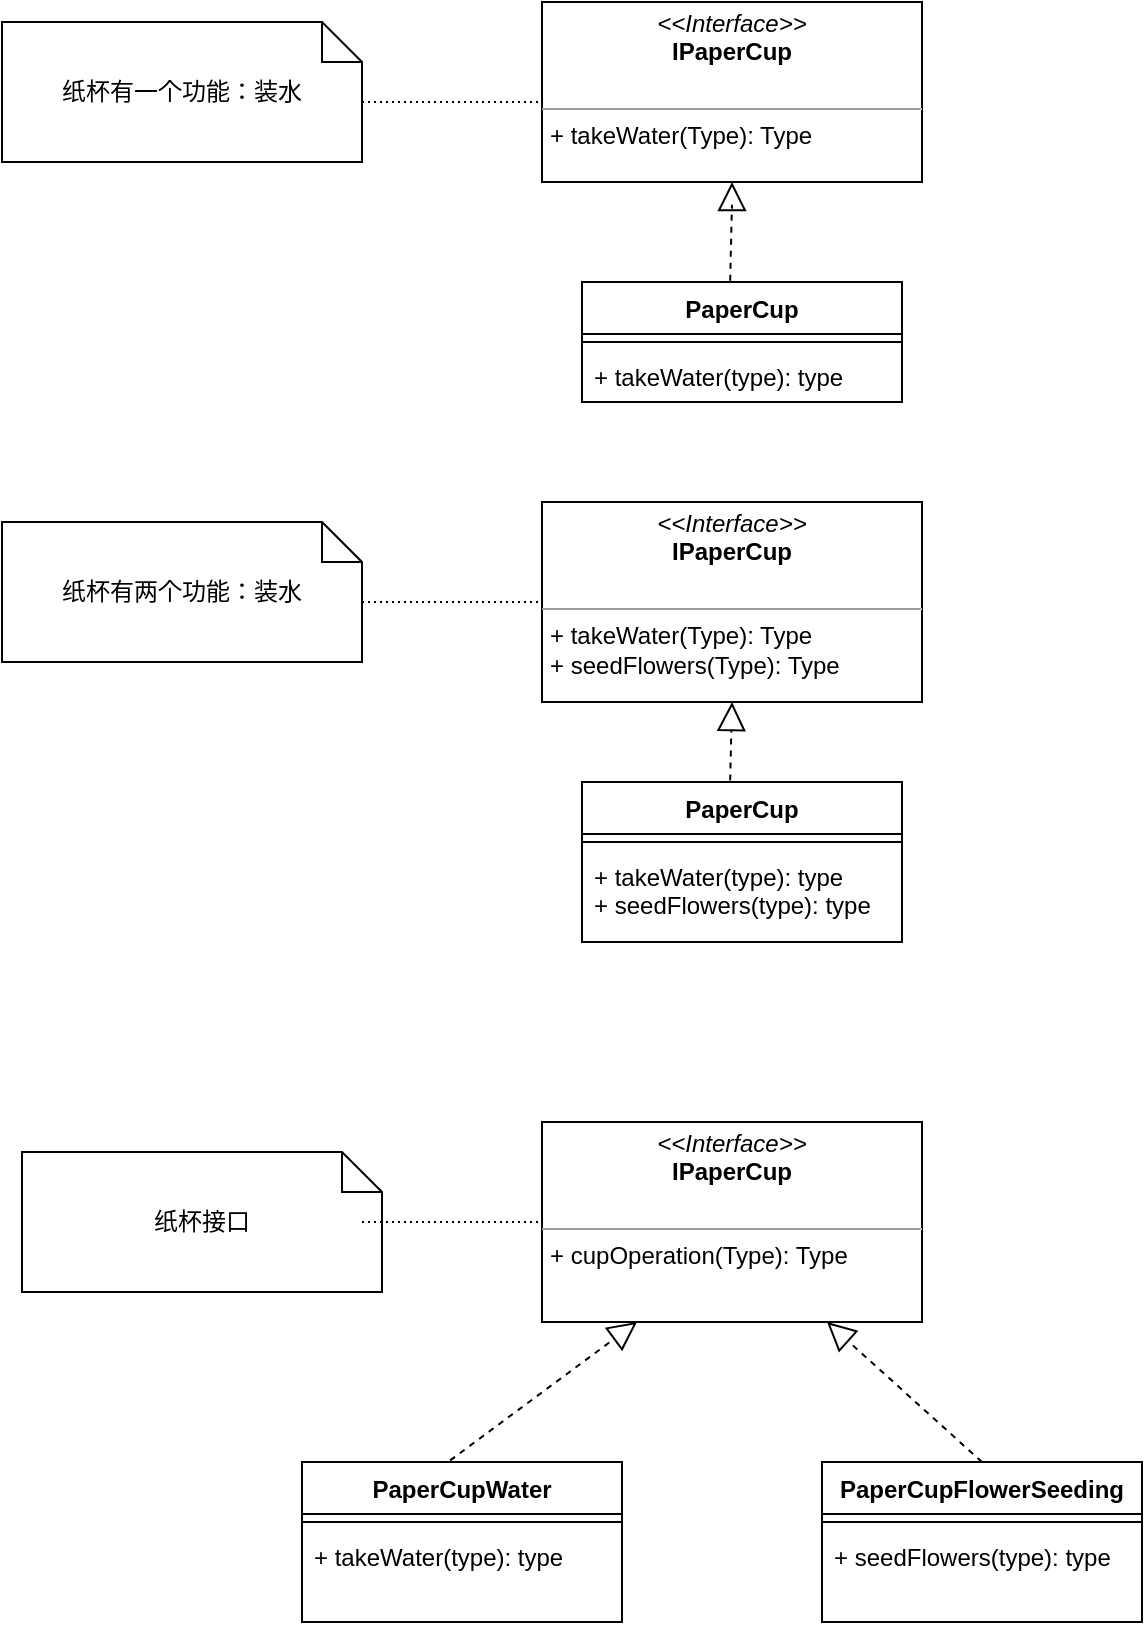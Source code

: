 <mxfile version="14.2.4" type="github">
  <diagram id="fWpFa4HapkN98GGFPkd4" name="Page-1">
    <mxGraphModel dx="1038" dy="548" grid="1" gridSize="10" guides="1" tooltips="1" connect="1" arrows="1" fold="1" page="1" pageScale="1" pageWidth="827" pageHeight="1169" math="0" shadow="0">
      <root>
        <mxCell id="0" />
        <mxCell id="1" parent="0" />
        <mxCell id="e0-jeHQ1uE10udrW1kDW-1" value="&lt;p style=&quot;margin: 0px ; margin-top: 4px ; text-align: center&quot;&gt;&lt;i&gt;&amp;lt;&amp;lt;Interface&amp;gt;&amp;gt;&lt;/i&gt;&lt;br&gt;&lt;b&gt;IPaperCup&lt;/b&gt;&lt;/p&gt;&lt;p style=&quot;margin: 0px ; margin-left: 4px&quot;&gt;&lt;br&gt;&lt;/p&gt;&lt;hr size=&quot;1&quot;&gt;&lt;p style=&quot;margin: 0px ; margin-left: 4px&quot;&gt;+ takeWater(Type): Type&lt;/p&gt;" style="verticalAlign=top;align=left;overflow=fill;fontSize=12;fontFamily=Helvetica;html=1;" vertex="1" parent="1">
          <mxGeometry x="310" y="40" width="190" height="90" as="geometry" />
        </mxCell>
        <mxCell id="e0-jeHQ1uE10udrW1kDW-2" value="纸杯有一个功能：装水" style="shape=note;size=20;whiteSpace=wrap;html=1;" vertex="1" parent="1">
          <mxGeometry x="40" y="50" width="180" height="70" as="geometry" />
        </mxCell>
        <mxCell id="e0-jeHQ1uE10udrW1kDW-3" value="" style="endArrow=none;html=1;rounded=0;dashed=1;dashPattern=1 2;" edge="1" parent="1">
          <mxGeometry relative="1" as="geometry">
            <mxPoint x="220" y="90" as="sourcePoint" />
            <mxPoint x="310" y="90" as="targetPoint" />
          </mxGeometry>
        </mxCell>
        <mxCell id="e0-jeHQ1uE10udrW1kDW-4" value="" style="resizable=0;html=1;align=right;verticalAlign=bottom;" connectable="0" vertex="1" parent="e0-jeHQ1uE10udrW1kDW-3">
          <mxGeometry x="1" relative="1" as="geometry" />
        </mxCell>
        <mxCell id="e0-jeHQ1uE10udrW1kDW-5" value="PaperCup" style="swimlane;fontStyle=1;align=center;verticalAlign=top;childLayout=stackLayout;horizontal=1;startSize=26;horizontalStack=0;resizeParent=1;resizeParentMax=0;resizeLast=0;collapsible=1;marginBottom=0;" vertex="1" parent="1">
          <mxGeometry x="330" y="180" width="160" height="60" as="geometry" />
        </mxCell>
        <mxCell id="e0-jeHQ1uE10udrW1kDW-7" value="" style="line;strokeWidth=1;fillColor=none;align=left;verticalAlign=middle;spacingTop=-1;spacingLeft=3;spacingRight=3;rotatable=0;labelPosition=right;points=[];portConstraint=eastwest;" vertex="1" parent="e0-jeHQ1uE10udrW1kDW-5">
          <mxGeometry y="26" width="160" height="8" as="geometry" />
        </mxCell>
        <mxCell id="e0-jeHQ1uE10udrW1kDW-8" value="+ takeWater(type): type" style="text;strokeColor=none;fillColor=none;align=left;verticalAlign=top;spacingLeft=4;spacingRight=4;overflow=hidden;rotatable=0;points=[[0,0.5],[1,0.5]];portConstraint=eastwest;" vertex="1" parent="e0-jeHQ1uE10udrW1kDW-5">
          <mxGeometry y="34" width="160" height="26" as="geometry" />
        </mxCell>
        <mxCell id="e0-jeHQ1uE10udrW1kDW-9" value="" style="endArrow=block;dashed=1;endFill=0;endSize=12;html=1;entryX=0.5;entryY=1;entryDx=0;entryDy=0;exitX=0.463;exitY=-0.01;exitDx=0;exitDy=0;exitPerimeter=0;" edge="1" parent="1" source="e0-jeHQ1uE10udrW1kDW-5" target="e0-jeHQ1uE10udrW1kDW-1">
          <mxGeometry width="160" relative="1" as="geometry">
            <mxPoint x="400" y="200" as="sourcePoint" />
            <mxPoint x="400" y="140" as="targetPoint" />
            <Array as="points">
              <mxPoint x="405" y="140" />
            </Array>
          </mxGeometry>
        </mxCell>
        <mxCell id="e0-jeHQ1uE10udrW1kDW-10" value="&lt;p style=&quot;margin: 0px ; margin-top: 4px ; text-align: center&quot;&gt;&lt;i&gt;&amp;lt;&amp;lt;Interface&amp;gt;&amp;gt;&lt;/i&gt;&lt;br&gt;&lt;b&gt;IPaperCup&lt;/b&gt;&lt;/p&gt;&lt;p style=&quot;margin: 0px ; margin-left: 4px&quot;&gt;&lt;br&gt;&lt;/p&gt;&lt;hr size=&quot;1&quot;&gt;&lt;p style=&quot;margin: 0px ; margin-left: 4px&quot;&gt;+ takeWater(Type): Type&lt;/p&gt;&lt;p style=&quot;margin: 0px ; margin-left: 4px&quot;&gt;+ seedFlowers(Type): Type&lt;br&gt;&lt;/p&gt;" style="verticalAlign=top;align=left;overflow=fill;fontSize=12;fontFamily=Helvetica;html=1;" vertex="1" parent="1">
          <mxGeometry x="310" y="290" width="190" height="100" as="geometry" />
        </mxCell>
        <mxCell id="e0-jeHQ1uE10udrW1kDW-11" value="纸杯有两个功能：装水" style="shape=note;size=20;whiteSpace=wrap;html=1;" vertex="1" parent="1">
          <mxGeometry x="40" y="300" width="180" height="70" as="geometry" />
        </mxCell>
        <mxCell id="e0-jeHQ1uE10udrW1kDW-12" value="" style="endArrow=none;html=1;rounded=0;dashed=1;dashPattern=1 2;" edge="1" parent="1">
          <mxGeometry relative="1" as="geometry">
            <mxPoint x="220" y="340" as="sourcePoint" />
            <mxPoint x="310" y="340" as="targetPoint" />
          </mxGeometry>
        </mxCell>
        <mxCell id="e0-jeHQ1uE10udrW1kDW-13" value="" style="resizable=0;html=1;align=right;verticalAlign=bottom;" connectable="0" vertex="1" parent="e0-jeHQ1uE10udrW1kDW-12">
          <mxGeometry x="1" relative="1" as="geometry" />
        </mxCell>
        <mxCell id="e0-jeHQ1uE10udrW1kDW-14" value="PaperCup" style="swimlane;fontStyle=1;align=center;verticalAlign=top;childLayout=stackLayout;horizontal=1;startSize=26;horizontalStack=0;resizeParent=1;resizeParentMax=0;resizeLast=0;collapsible=1;marginBottom=0;" vertex="1" parent="1">
          <mxGeometry x="330" y="430" width="160" height="80" as="geometry" />
        </mxCell>
        <mxCell id="e0-jeHQ1uE10udrW1kDW-15" value="" style="line;strokeWidth=1;fillColor=none;align=left;verticalAlign=middle;spacingTop=-1;spacingLeft=3;spacingRight=3;rotatable=0;labelPosition=right;points=[];portConstraint=eastwest;" vertex="1" parent="e0-jeHQ1uE10udrW1kDW-14">
          <mxGeometry y="26" width="160" height="8" as="geometry" />
        </mxCell>
        <mxCell id="e0-jeHQ1uE10udrW1kDW-16" value="+ takeWater(type): type&#xa;+ seedFlowers(type): type" style="text;strokeColor=none;fillColor=none;align=left;verticalAlign=top;spacingLeft=4;spacingRight=4;overflow=hidden;rotatable=0;points=[[0,0.5],[1,0.5]];portConstraint=eastwest;" vertex="1" parent="e0-jeHQ1uE10udrW1kDW-14">
          <mxGeometry y="34" width="160" height="46" as="geometry" />
        </mxCell>
        <mxCell id="e0-jeHQ1uE10udrW1kDW-17" value="" style="endArrow=block;dashed=1;endFill=0;endSize=12;html=1;entryX=0.5;entryY=1;entryDx=0;entryDy=0;exitX=0.463;exitY=-0.01;exitDx=0;exitDy=0;exitPerimeter=0;" edge="1" parent="1" source="e0-jeHQ1uE10udrW1kDW-14" target="e0-jeHQ1uE10udrW1kDW-10">
          <mxGeometry width="160" relative="1" as="geometry">
            <mxPoint x="400" y="450" as="sourcePoint" />
            <mxPoint x="400" y="390" as="targetPoint" />
            <Array as="points">
              <mxPoint x="405" y="390" />
            </Array>
          </mxGeometry>
        </mxCell>
        <mxCell id="e0-jeHQ1uE10udrW1kDW-21" value="&lt;p style=&quot;margin: 0px ; margin-top: 4px ; text-align: center&quot;&gt;&lt;i&gt;&amp;lt;&amp;lt;Interface&amp;gt;&amp;gt;&lt;/i&gt;&lt;br&gt;&lt;b&gt;IPaperCup&lt;/b&gt;&lt;/p&gt;&lt;p style=&quot;margin: 0px ; margin-left: 4px&quot;&gt;&lt;br&gt;&lt;/p&gt;&lt;hr size=&quot;1&quot;&gt;&lt;p style=&quot;margin: 0px ; margin-left: 4px&quot;&gt;+ cupOperation(Type): Type&lt;/p&gt;" style="verticalAlign=top;align=left;overflow=fill;fontSize=12;fontFamily=Helvetica;html=1;" vertex="1" parent="1">
          <mxGeometry x="310" y="600" width="190" height="100" as="geometry" />
        </mxCell>
        <mxCell id="e0-jeHQ1uE10udrW1kDW-22" value="纸杯接口" style="shape=note;size=20;whiteSpace=wrap;html=1;" vertex="1" parent="1">
          <mxGeometry x="50" y="615" width="180" height="70" as="geometry" />
        </mxCell>
        <mxCell id="e0-jeHQ1uE10udrW1kDW-23" value="" style="endArrow=none;html=1;rounded=0;dashed=1;dashPattern=1 2;" edge="1" parent="1">
          <mxGeometry relative="1" as="geometry">
            <mxPoint x="220" y="650" as="sourcePoint" />
            <mxPoint x="310" y="650" as="targetPoint" />
          </mxGeometry>
        </mxCell>
        <mxCell id="e0-jeHQ1uE10udrW1kDW-24" value="" style="resizable=0;html=1;align=right;verticalAlign=bottom;" connectable="0" vertex="1" parent="e0-jeHQ1uE10udrW1kDW-23">
          <mxGeometry x="1" relative="1" as="geometry" />
        </mxCell>
        <mxCell id="e0-jeHQ1uE10udrW1kDW-25" value="PaperCupWater" style="swimlane;fontStyle=1;align=center;verticalAlign=top;childLayout=stackLayout;horizontal=1;startSize=26;horizontalStack=0;resizeParent=1;resizeParentMax=0;resizeLast=0;collapsible=1;marginBottom=0;" vertex="1" parent="1">
          <mxGeometry x="190" y="770" width="160" height="80" as="geometry" />
        </mxCell>
        <mxCell id="e0-jeHQ1uE10udrW1kDW-26" value="" style="line;strokeWidth=1;fillColor=none;align=left;verticalAlign=middle;spacingTop=-1;spacingLeft=3;spacingRight=3;rotatable=0;labelPosition=right;points=[];portConstraint=eastwest;" vertex="1" parent="e0-jeHQ1uE10udrW1kDW-25">
          <mxGeometry y="26" width="160" height="8" as="geometry" />
        </mxCell>
        <mxCell id="e0-jeHQ1uE10udrW1kDW-27" value="+ takeWater(type): type" style="text;strokeColor=none;fillColor=none;align=left;verticalAlign=top;spacingLeft=4;spacingRight=4;overflow=hidden;rotatable=0;points=[[0,0.5],[1,0.5]];portConstraint=eastwest;" vertex="1" parent="e0-jeHQ1uE10udrW1kDW-25">
          <mxGeometry y="34" width="160" height="46" as="geometry" />
        </mxCell>
        <mxCell id="e0-jeHQ1uE10udrW1kDW-28" value="" style="endArrow=block;dashed=1;endFill=0;endSize=12;html=1;entryX=0.25;entryY=1;entryDx=0;entryDy=0;exitX=0.463;exitY=-0.01;exitDx=0;exitDy=0;exitPerimeter=0;" edge="1" parent="1" source="e0-jeHQ1uE10udrW1kDW-25" target="e0-jeHQ1uE10udrW1kDW-21">
          <mxGeometry width="160" relative="1" as="geometry">
            <mxPoint x="400" y="760" as="sourcePoint" />
            <mxPoint x="400" y="700" as="targetPoint" />
            <Array as="points" />
          </mxGeometry>
        </mxCell>
        <mxCell id="e0-jeHQ1uE10udrW1kDW-29" value="PaperCupFlowerSeeding" style="swimlane;fontStyle=1;align=center;verticalAlign=top;childLayout=stackLayout;horizontal=1;startSize=26;horizontalStack=0;resizeParent=1;resizeParentMax=0;resizeLast=0;collapsible=1;marginBottom=0;" vertex="1" parent="1">
          <mxGeometry x="450" y="770" width="160" height="80" as="geometry" />
        </mxCell>
        <mxCell id="e0-jeHQ1uE10udrW1kDW-30" value="" style="line;strokeWidth=1;fillColor=none;align=left;verticalAlign=middle;spacingTop=-1;spacingLeft=3;spacingRight=3;rotatable=0;labelPosition=right;points=[];portConstraint=eastwest;" vertex="1" parent="e0-jeHQ1uE10udrW1kDW-29">
          <mxGeometry y="26" width="160" height="8" as="geometry" />
        </mxCell>
        <mxCell id="e0-jeHQ1uE10udrW1kDW-31" value="+ seedFlowers(type): type" style="text;strokeColor=none;fillColor=none;align=left;verticalAlign=top;spacingLeft=4;spacingRight=4;overflow=hidden;rotatable=0;points=[[0,0.5],[1,0.5]];portConstraint=eastwest;" vertex="1" parent="e0-jeHQ1uE10udrW1kDW-29">
          <mxGeometry y="34" width="160" height="46" as="geometry" />
        </mxCell>
        <mxCell id="e0-jeHQ1uE10udrW1kDW-32" value="" style="endArrow=block;dashed=1;endFill=0;endSize=12;html=1;exitX=0.5;exitY=0;exitDx=0;exitDy=0;entryX=0.75;entryY=1;entryDx=0;entryDy=0;" edge="1" parent="1" source="e0-jeHQ1uE10udrW1kDW-29" target="e0-jeHQ1uE10udrW1kDW-21">
          <mxGeometry width="160" relative="1" as="geometry">
            <mxPoint x="330" y="680" as="sourcePoint" />
            <mxPoint x="490" y="680" as="targetPoint" />
          </mxGeometry>
        </mxCell>
      </root>
    </mxGraphModel>
  </diagram>
</mxfile>
